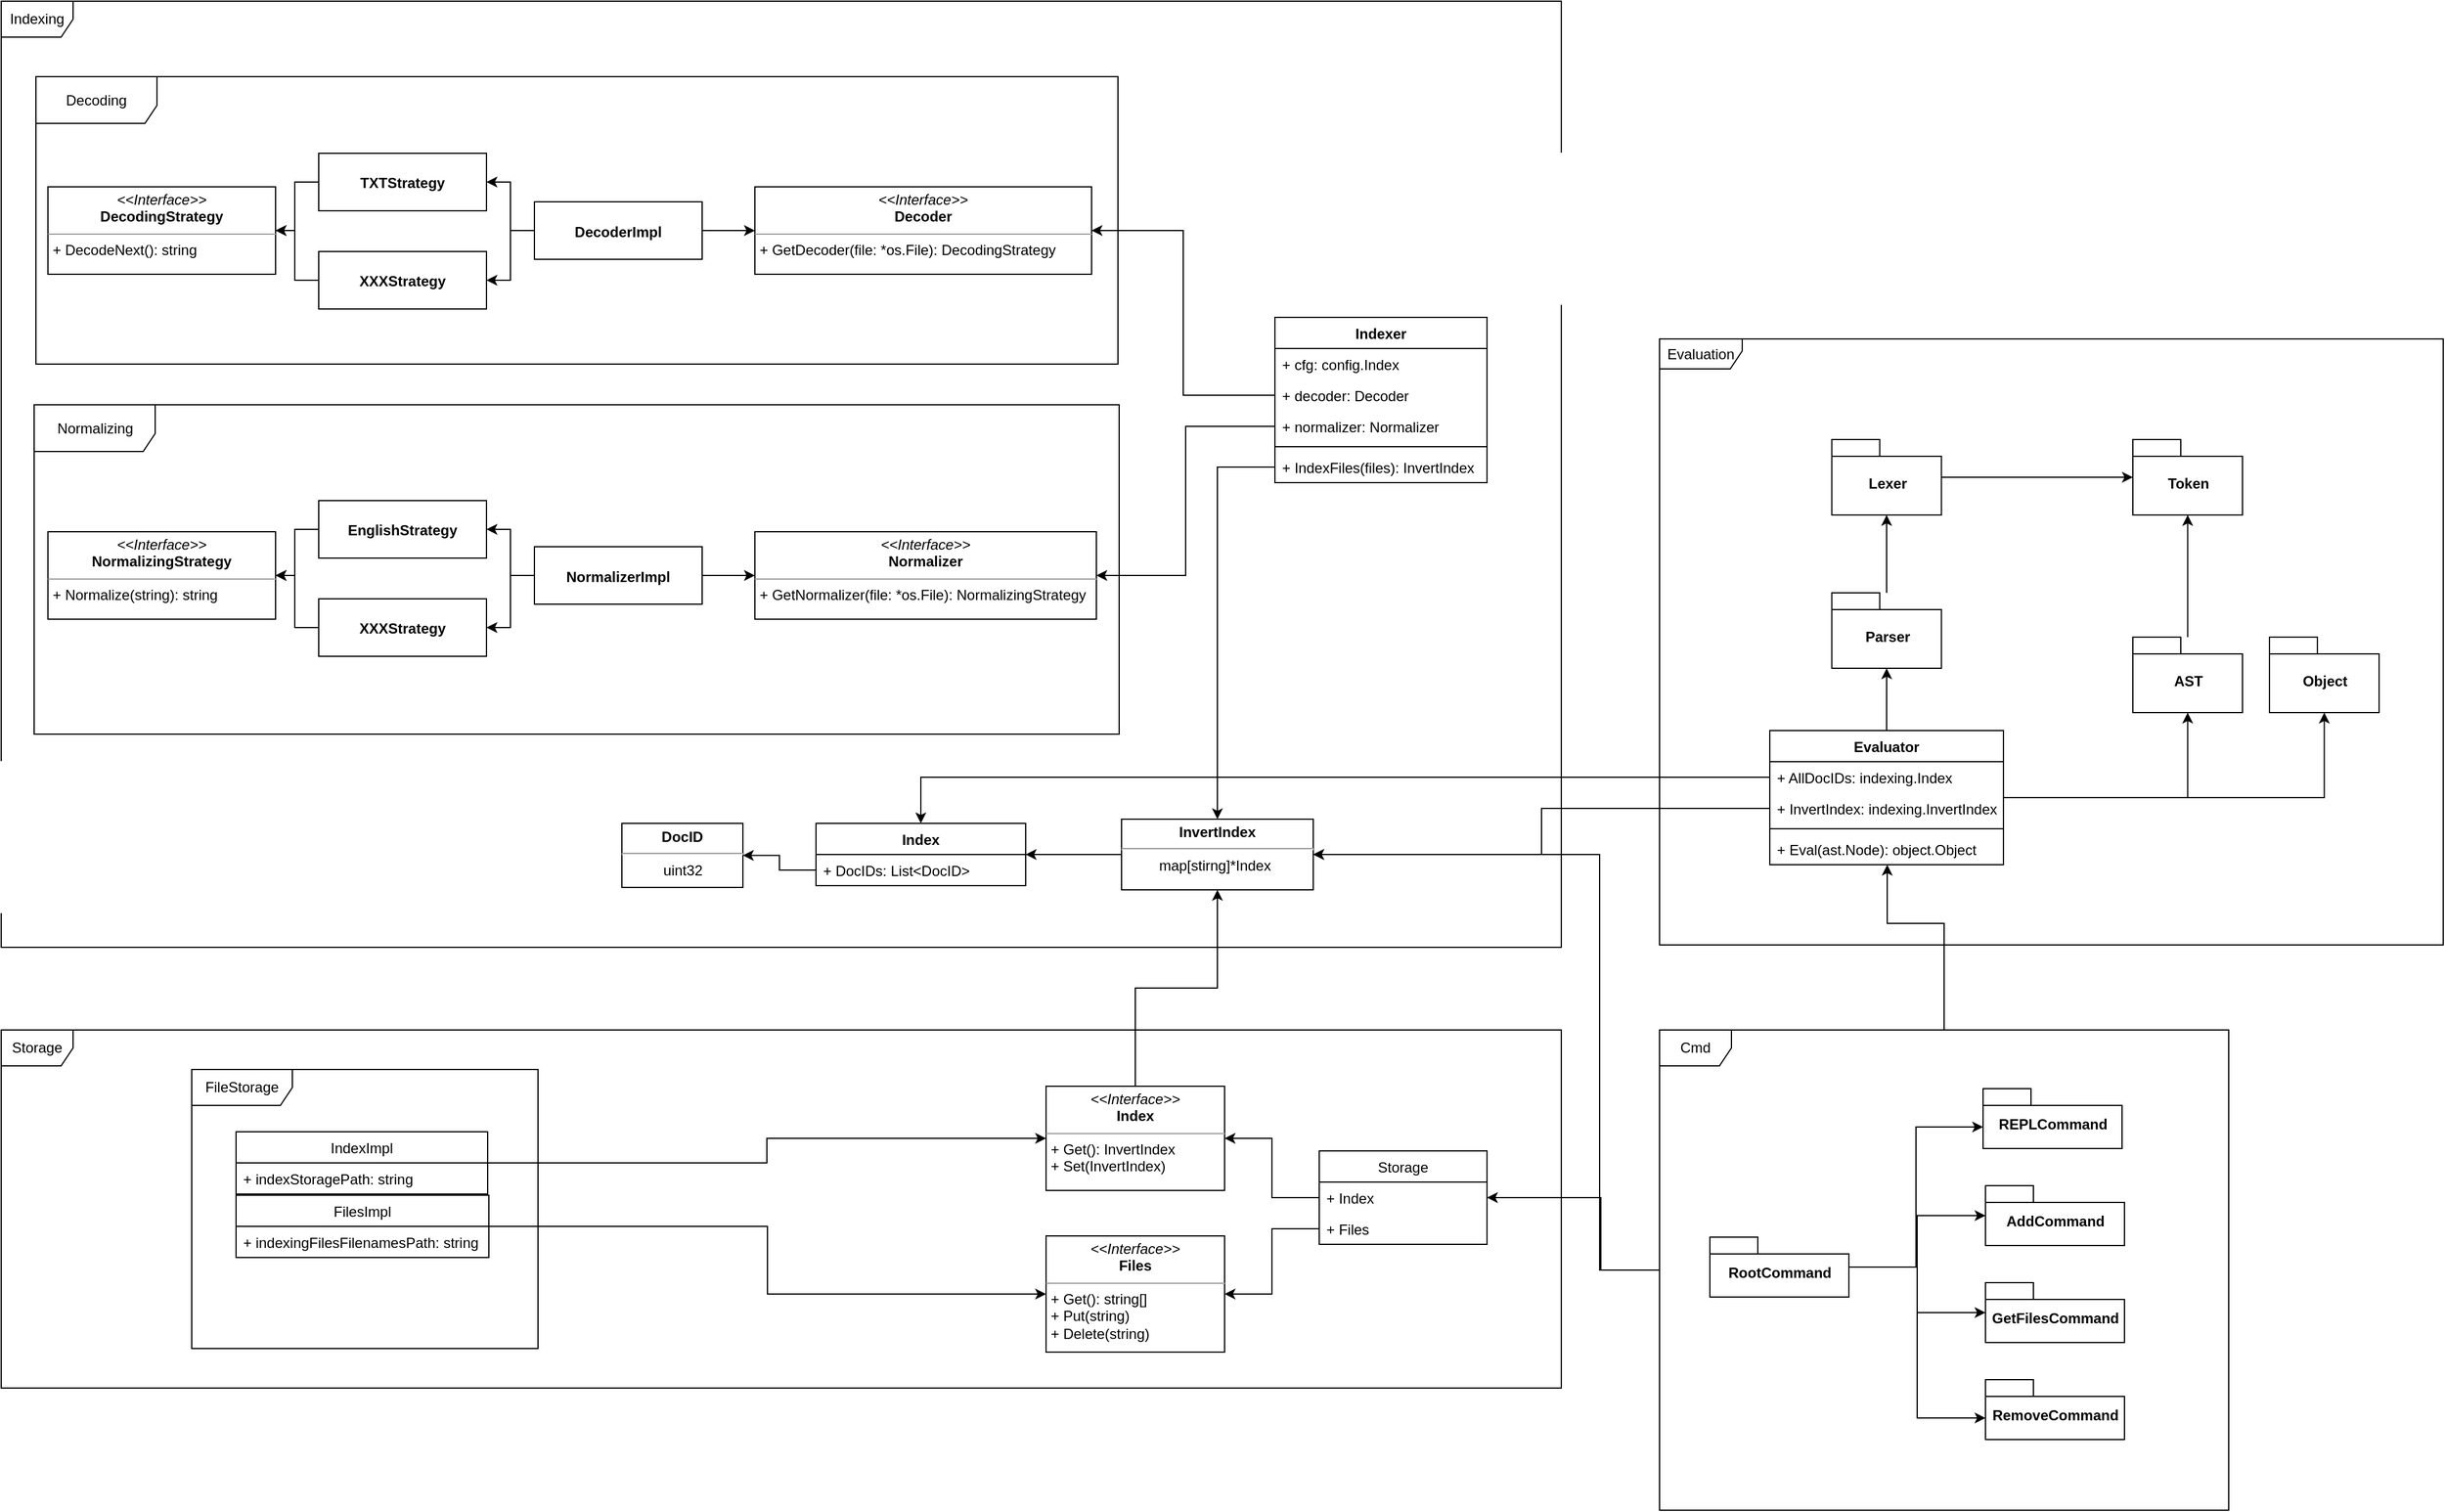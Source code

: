 <mxfile version="15.4.0" type="device"><diagram id="3SoSqD-9wm4slacAupX7" name="Page-1"><mxGraphModel dx="3983" dy="2591" grid="0" gridSize="10" guides="1" tooltips="1" connect="1" arrows="1" fold="1" page="0" pageScale="1" pageWidth="1200" pageHeight="1920" math="0" shadow="0"><root><mxCell id="0"/><mxCell id="1" parent="0"/><mxCell id="YxHlBHVEvXiG8m32wKhR-1" value="Indexing" style="shape=umlFrame;whiteSpace=wrap;html=1;" vertex="1" parent="1"><mxGeometry x="91" y="-49" width="1302" height="790" as="geometry"/></mxCell><mxCell id="YxHlBHVEvXiG8m32wKhR-3" value="Normalizing" style="shape=umlFrame;whiteSpace=wrap;html=1;width=101;height=39;" vertex="1" parent="1"><mxGeometry x="118.5" y="288" width="905.5" height="275" as="geometry"/></mxCell><mxCell id="YxHlBHVEvXiG8m32wKhR-4" value="Decoding" style="shape=umlFrame;whiteSpace=wrap;html=1;width=101;height=39;" vertex="1" parent="1"><mxGeometry x="120" y="14" width="903" height="240" as="geometry"/></mxCell><mxCell id="YxHlBHVEvXiG8m32wKhR-5" value="&lt;p style=&quot;margin: 0px ; margin-top: 4px ; text-align: center&quot;&gt;&lt;i&gt;&amp;lt;&amp;lt;Interface&amp;gt;&amp;gt;&lt;/i&gt;&lt;br&gt;&lt;b&gt;DecodingStrategy&lt;/b&gt;&lt;/p&gt;&lt;hr size=&quot;1&quot;&gt;&lt;p style=&quot;margin: 0px ; margin-left: 4px&quot;&gt;+ DecodeNext(): string&lt;/p&gt;" style="verticalAlign=top;align=left;overflow=fill;fontSize=12;fontFamily=Helvetica;html=1;" vertex="1" parent="1"><mxGeometry x="130" y="106" width="190" height="73" as="geometry"/></mxCell><mxCell id="YxHlBHVEvXiG8m32wKhR-7" style="edgeStyle=orthogonalEdgeStyle;rounded=0;orthogonalLoop=1;jettySize=auto;html=1;" edge="1" parent="1" source="YxHlBHVEvXiG8m32wKhR-6" target="YxHlBHVEvXiG8m32wKhR-5"><mxGeometry relative="1" as="geometry"/></mxCell><mxCell id="YxHlBHVEvXiG8m32wKhR-6" value="&lt;p style=&quot;margin: 0px ; margin-top: 4px ; text-align: center&quot;&gt;&lt;br&gt;&lt;b&gt;TXTStrategy&lt;/b&gt;&lt;/p&gt;" style="verticalAlign=top;align=left;overflow=fill;fontSize=12;fontFamily=Helvetica;html=1;" vertex="1" parent="1"><mxGeometry x="356" y="78" width="140" height="48" as="geometry"/></mxCell><mxCell id="YxHlBHVEvXiG8m32wKhR-10" style="edgeStyle=orthogonalEdgeStyle;rounded=0;orthogonalLoop=1;jettySize=auto;html=1;" edge="1" parent="1" source="YxHlBHVEvXiG8m32wKhR-8" target="YxHlBHVEvXiG8m32wKhR-5"><mxGeometry relative="1" as="geometry"/></mxCell><mxCell id="YxHlBHVEvXiG8m32wKhR-8" value="&lt;p style=&quot;margin: 0px ; margin-top: 4px ; text-align: center&quot;&gt;&lt;br&gt;&lt;b&gt;XXXStrategy&lt;/b&gt;&lt;/p&gt;" style="verticalAlign=top;align=left;overflow=fill;fontSize=12;fontFamily=Helvetica;html=1;" vertex="1" parent="1"><mxGeometry x="356" y="160" width="140" height="48" as="geometry"/></mxCell><mxCell id="YxHlBHVEvXiG8m32wKhR-21" style="edgeStyle=orthogonalEdgeStyle;rounded=0;orthogonalLoop=1;jettySize=auto;html=1;entryX=1;entryY=0.5;entryDx=0;entryDy=0;" edge="1" parent="1" source="YxHlBHVEvXiG8m32wKhR-18" target="YxHlBHVEvXiG8m32wKhR-6"><mxGeometry relative="1" as="geometry"/></mxCell><mxCell id="YxHlBHVEvXiG8m32wKhR-22" style="edgeStyle=orthogonalEdgeStyle;rounded=0;orthogonalLoop=1;jettySize=auto;html=1;entryX=1;entryY=0.5;entryDx=0;entryDy=0;" edge="1" parent="1" source="YxHlBHVEvXiG8m32wKhR-18" target="YxHlBHVEvXiG8m32wKhR-8"><mxGeometry relative="1" as="geometry"/></mxCell><mxCell id="YxHlBHVEvXiG8m32wKhR-23" style="edgeStyle=orthogonalEdgeStyle;rounded=0;orthogonalLoop=1;jettySize=auto;html=1;entryX=0;entryY=0.5;entryDx=0;entryDy=0;" edge="1" parent="1" source="YxHlBHVEvXiG8m32wKhR-18" target="YxHlBHVEvXiG8m32wKhR-20"><mxGeometry relative="1" as="geometry"/></mxCell><mxCell id="YxHlBHVEvXiG8m32wKhR-18" value="&lt;p style=&quot;margin: 0px ; margin-top: 4px ; text-align: center&quot;&gt;&lt;br&gt;&lt;b&gt;DecoderImpl&lt;/b&gt;&lt;/p&gt;" style="verticalAlign=top;align=left;overflow=fill;fontSize=12;fontFamily=Helvetica;html=1;" vertex="1" parent="1"><mxGeometry x="536" y="118.5" width="140" height="48" as="geometry"/></mxCell><mxCell id="YxHlBHVEvXiG8m32wKhR-20" value="&lt;p style=&quot;margin: 0px ; margin-top: 4px ; text-align: center&quot;&gt;&lt;i&gt;&amp;lt;&amp;lt;Interface&amp;gt;&amp;gt;&lt;/i&gt;&lt;br&gt;&lt;b&gt;Decoder&lt;/b&gt;&lt;/p&gt;&lt;hr size=&quot;1&quot;&gt;&lt;p style=&quot;margin: 0px ; margin-left: 4px&quot;&gt;+ GetDecoder(file: *os.File): DecodingStrategy&lt;/p&gt;" style="verticalAlign=top;align=left;overflow=fill;fontSize=12;fontFamily=Helvetica;html=1;" vertex="1" parent="1"><mxGeometry x="720" y="106" width="281" height="73" as="geometry"/></mxCell><mxCell id="YxHlBHVEvXiG8m32wKhR-24" value="&lt;p style=&quot;margin: 0px ; margin-top: 4px ; text-align: center&quot;&gt;&lt;i&gt;&amp;lt;&amp;lt;Interface&amp;gt;&amp;gt;&lt;/i&gt;&lt;br&gt;&lt;b&gt;NormalizingStrategy&lt;/b&gt;&lt;/p&gt;&lt;hr size=&quot;1&quot;&gt;&lt;p style=&quot;margin: 0px ; margin-left: 4px&quot;&gt;+ Normalize(string): string&lt;/p&gt;" style="verticalAlign=top;align=left;overflow=fill;fontSize=12;fontFamily=Helvetica;html=1;" vertex="1" parent="1"><mxGeometry x="130" y="394" width="190" height="73" as="geometry"/></mxCell><mxCell id="YxHlBHVEvXiG8m32wKhR-27" style="edgeStyle=orthogonalEdgeStyle;rounded=0;orthogonalLoop=1;jettySize=auto;html=1;" edge="1" parent="1" source="YxHlBHVEvXiG8m32wKhR-25" target="YxHlBHVEvXiG8m32wKhR-24"><mxGeometry relative="1" as="geometry"/></mxCell><mxCell id="YxHlBHVEvXiG8m32wKhR-25" value="&lt;p style=&quot;margin: 0px ; margin-top: 4px ; text-align: center&quot;&gt;&lt;br&gt;&lt;b&gt;EnglishStrategy&lt;/b&gt;&lt;/p&gt;" style="verticalAlign=top;align=left;overflow=fill;fontSize=12;fontFamily=Helvetica;html=1;" vertex="1" parent="1"><mxGeometry x="356" y="368" width="140" height="48" as="geometry"/></mxCell><mxCell id="YxHlBHVEvXiG8m32wKhR-28" style="edgeStyle=orthogonalEdgeStyle;rounded=0;orthogonalLoop=1;jettySize=auto;html=1;" edge="1" parent="1" source="YxHlBHVEvXiG8m32wKhR-26" target="YxHlBHVEvXiG8m32wKhR-24"><mxGeometry relative="1" as="geometry"/></mxCell><mxCell id="YxHlBHVEvXiG8m32wKhR-26" value="&lt;p style=&quot;margin: 0px ; margin-top: 4px ; text-align: center&quot;&gt;&lt;br&gt;&lt;b&gt;XXXStrategy&lt;/b&gt;&lt;/p&gt;" style="verticalAlign=top;align=left;overflow=fill;fontSize=12;fontFamily=Helvetica;html=1;" vertex="1" parent="1"><mxGeometry x="356" y="450" width="140" height="48" as="geometry"/></mxCell><mxCell id="YxHlBHVEvXiG8m32wKhR-30" style="edgeStyle=orthogonalEdgeStyle;rounded=0;orthogonalLoop=1;jettySize=auto;html=1;" edge="1" parent="1" source="YxHlBHVEvXiG8m32wKhR-29" target="YxHlBHVEvXiG8m32wKhR-25"><mxGeometry relative="1" as="geometry"/></mxCell><mxCell id="YxHlBHVEvXiG8m32wKhR-31" style="edgeStyle=orthogonalEdgeStyle;rounded=0;orthogonalLoop=1;jettySize=auto;html=1;" edge="1" parent="1" source="YxHlBHVEvXiG8m32wKhR-29" target="YxHlBHVEvXiG8m32wKhR-26"><mxGeometry relative="1" as="geometry"/></mxCell><mxCell id="YxHlBHVEvXiG8m32wKhR-33" style="edgeStyle=orthogonalEdgeStyle;rounded=0;orthogonalLoop=1;jettySize=auto;html=1;" edge="1" parent="1" source="YxHlBHVEvXiG8m32wKhR-29" target="YxHlBHVEvXiG8m32wKhR-32"><mxGeometry relative="1" as="geometry"/></mxCell><mxCell id="YxHlBHVEvXiG8m32wKhR-29" value="&lt;p style=&quot;margin: 0px ; margin-top: 4px ; text-align: center&quot;&gt;&lt;br&gt;&lt;b&gt;NormalizerImpl&lt;/b&gt;&lt;/p&gt;" style="verticalAlign=top;align=left;overflow=fill;fontSize=12;fontFamily=Helvetica;html=1;" vertex="1" parent="1"><mxGeometry x="536" y="406.5" width="140" height="48" as="geometry"/></mxCell><mxCell id="YxHlBHVEvXiG8m32wKhR-32" value="&lt;p style=&quot;margin: 0px ; margin-top: 4px ; text-align: center&quot;&gt;&lt;i&gt;&amp;lt;&amp;lt;Interface&amp;gt;&amp;gt;&lt;/i&gt;&lt;br&gt;&lt;b&gt;Normalizer&lt;/b&gt;&lt;/p&gt;&lt;hr size=&quot;1&quot;&gt;&lt;p style=&quot;margin: 0px ; margin-left: 4px&quot;&gt;+ GetNormalizer(file: *os.File): NormalizingStrategy&lt;/p&gt;" style="verticalAlign=top;align=left;overflow=fill;fontSize=12;fontFamily=Helvetica;html=1;" vertex="1" parent="1"><mxGeometry x="720" y="394" width="285" height="73" as="geometry"/></mxCell><mxCell id="YxHlBHVEvXiG8m32wKhR-34" value="Indexer" style="swimlane;fontStyle=1;align=center;verticalAlign=top;childLayout=stackLayout;horizontal=1;startSize=26;horizontalStack=0;resizeParent=1;resizeParentMax=0;resizeLast=0;collapsible=1;marginBottom=0;" vertex="1" parent="1"><mxGeometry x="1154" y="215" width="177" height="138" as="geometry"/></mxCell><mxCell id="YxHlBHVEvXiG8m32wKhR-39" value="+ cfg: config.Index" style="text;strokeColor=none;fillColor=none;align=left;verticalAlign=top;spacingLeft=4;spacingRight=4;overflow=hidden;rotatable=0;points=[[0,0.5],[1,0.5]];portConstraint=eastwest;" vertex="1" parent="YxHlBHVEvXiG8m32wKhR-34"><mxGeometry y="26" width="177" height="26" as="geometry"/></mxCell><mxCell id="YxHlBHVEvXiG8m32wKhR-35" value="+ decoder: Decoder" style="text;strokeColor=none;fillColor=none;align=left;verticalAlign=top;spacingLeft=4;spacingRight=4;overflow=hidden;rotatable=0;points=[[0,0.5],[1,0.5]];portConstraint=eastwest;" vertex="1" parent="YxHlBHVEvXiG8m32wKhR-34"><mxGeometry y="52" width="177" height="26" as="geometry"/></mxCell><mxCell id="YxHlBHVEvXiG8m32wKhR-38" value="+ normalizer: Normalizer" style="text;strokeColor=none;fillColor=none;align=left;verticalAlign=top;spacingLeft=4;spacingRight=4;overflow=hidden;rotatable=0;points=[[0,0.5],[1,0.5]];portConstraint=eastwest;" vertex="1" parent="YxHlBHVEvXiG8m32wKhR-34"><mxGeometry y="78" width="177" height="26" as="geometry"/></mxCell><mxCell id="YxHlBHVEvXiG8m32wKhR-36" value="" style="line;strokeWidth=1;fillColor=none;align=left;verticalAlign=middle;spacingTop=-1;spacingLeft=3;spacingRight=3;rotatable=0;labelPosition=right;points=[];portConstraint=eastwest;" vertex="1" parent="YxHlBHVEvXiG8m32wKhR-34"><mxGeometry y="104" width="177" height="8" as="geometry"/></mxCell><mxCell id="YxHlBHVEvXiG8m32wKhR-37" value="+ IndexFiles(files): InvertIndex" style="text;strokeColor=none;fillColor=none;align=left;verticalAlign=top;spacingLeft=4;spacingRight=4;overflow=hidden;rotatable=0;points=[[0,0.5],[1,0.5]];portConstraint=eastwest;" vertex="1" parent="YxHlBHVEvXiG8m32wKhR-34"><mxGeometry y="112" width="177" height="26" as="geometry"/></mxCell><mxCell id="YxHlBHVEvXiG8m32wKhR-40" style="edgeStyle=orthogonalEdgeStyle;rounded=0;orthogonalLoop=1;jettySize=auto;html=1;entryX=1;entryY=0.5;entryDx=0;entryDy=0;" edge="1" parent="1" source="YxHlBHVEvXiG8m32wKhR-35" target="YxHlBHVEvXiG8m32wKhR-20"><mxGeometry relative="1" as="geometry"/></mxCell><mxCell id="YxHlBHVEvXiG8m32wKhR-41" style="edgeStyle=orthogonalEdgeStyle;rounded=0;orthogonalLoop=1;jettySize=auto;html=1;entryX=1;entryY=0.5;entryDx=0;entryDy=0;" edge="1" parent="1" source="YxHlBHVEvXiG8m32wKhR-38" target="YxHlBHVEvXiG8m32wKhR-32"><mxGeometry relative="1" as="geometry"/></mxCell><mxCell id="YxHlBHVEvXiG8m32wKhR-45" value="" style="edgeStyle=orthogonalEdgeStyle;rounded=0;orthogonalLoop=1;jettySize=auto;html=1;" edge="1" parent="1" source="YxHlBHVEvXiG8m32wKhR-42" target="YxHlBHVEvXiG8m32wKhR-46"><mxGeometry relative="1" as="geometry"><mxPoint x="953" y="716.5" as="targetPoint"/></mxGeometry></mxCell><mxCell id="YxHlBHVEvXiG8m32wKhR-42" value="&lt;p style=&quot;margin: 4px 0px 0px ; text-align: center&quot;&gt;&lt;b&gt;InvertIndex&lt;/b&gt;&lt;/p&gt;&lt;hr&gt;&lt;p style=&quot;margin: 0px ; margin-left: 8px&quot;&gt;&amp;nbsp; &amp;nbsp; &amp;nbsp; &amp;nbsp;map[stirng]*Index&lt;/p&gt;" style="verticalAlign=top;align=left;overflow=fill;fontSize=12;fontFamily=Helvetica;html=1;" vertex="1" parent="1"><mxGeometry x="1026" y="634" width="160" height="59" as="geometry"/></mxCell><mxCell id="YxHlBHVEvXiG8m32wKhR-43" style="edgeStyle=orthogonalEdgeStyle;rounded=0;orthogonalLoop=1;jettySize=auto;html=1;" edge="1" parent="1" source="YxHlBHVEvXiG8m32wKhR-37" target="YxHlBHVEvXiG8m32wKhR-42"><mxGeometry relative="1" as="geometry"/></mxCell><mxCell id="YxHlBHVEvXiG8m32wKhR-46" value="Index" style="swimlane;fontStyle=1;childLayout=stackLayout;horizontal=1;startSize=26;fillColor=none;horizontalStack=0;resizeParent=1;resizeParentMax=0;resizeLast=0;collapsible=1;marginBottom=0;" vertex="1" parent="1"><mxGeometry x="771" y="637.5" width="175" height="52" as="geometry"/></mxCell><mxCell id="YxHlBHVEvXiG8m32wKhR-47" value="+ DocIDs: List&lt;DocID&gt;" style="text;strokeColor=none;fillColor=none;align=left;verticalAlign=top;spacingLeft=4;spacingRight=4;overflow=hidden;rotatable=0;points=[[0,0.5],[1,0.5]];portConstraint=eastwest;" vertex="1" parent="YxHlBHVEvXiG8m32wKhR-46"><mxGeometry y="26" width="175" height="26" as="geometry"/></mxCell><mxCell id="YxHlBHVEvXiG8m32wKhR-50" value="&lt;p style=&quot;margin: 4px 0px 0px ; text-align: center&quot;&gt;&lt;b&gt;DocID&lt;/b&gt;&lt;/p&gt;&lt;hr&gt;&lt;p style=&quot;margin: 0px ; margin-left: 8px&quot;&gt;&amp;nbsp; &amp;nbsp; &amp;nbsp; &amp;nbsp;&lt;span style=&quot;white-space: pre&quot;&gt;&#9;&lt;/span&gt;uint32&lt;/p&gt;" style="verticalAlign=top;align=left;overflow=fill;fontSize=12;fontFamily=Helvetica;html=1;" vertex="1" parent="1"><mxGeometry x="609" y="637.5" width="101" height="53.5" as="geometry"/></mxCell><mxCell id="YxHlBHVEvXiG8m32wKhR-52" style="edgeStyle=orthogonalEdgeStyle;rounded=0;orthogonalLoop=1;jettySize=auto;html=1;" edge="1" parent="1" source="YxHlBHVEvXiG8m32wKhR-47" target="YxHlBHVEvXiG8m32wKhR-50"><mxGeometry relative="1" as="geometry"/></mxCell><mxCell id="YxHlBHVEvXiG8m32wKhR-56" style="edgeStyle=orthogonalEdgeStyle;rounded=0;orthogonalLoop=1;jettySize=auto;html=1;" edge="1" parent="1" source="YxHlBHVEvXiG8m32wKhR-55" target="YxHlBHVEvXiG8m32wKhR-42"><mxGeometry relative="1" as="geometry"/></mxCell><mxCell id="YxHlBHVEvXiG8m32wKhR-72" style="edgeStyle=orthogonalEdgeStyle;rounded=0;orthogonalLoop=1;jettySize=auto;html=1;entryX=0;entryY=0.5;entryDx=0;entryDy=0;" edge="1" parent="1" source="YxHlBHVEvXiG8m32wKhR-69" target="YxHlBHVEvXiG8m32wKhR-57"><mxGeometry relative="1" as="geometry"/></mxCell><mxCell id="YxHlBHVEvXiG8m32wKhR-69" value="FilesImpl" style="swimlane;fontStyle=0;childLayout=stackLayout;horizontal=1;startSize=26;fillColor=none;horizontalStack=0;resizeParent=1;resizeParentMax=0;resizeLast=0;collapsible=1;marginBottom=0;" vertex="1" parent="1"><mxGeometry x="287" y="948" width="211" height="52" as="geometry"/></mxCell><mxCell id="YxHlBHVEvXiG8m32wKhR-70" value="+ indexingFilesFilenamesPath: string" style="text;strokeColor=none;fillColor=none;align=left;verticalAlign=top;spacingLeft=4;spacingRight=4;overflow=hidden;rotatable=0;points=[[0,0.5],[1,0.5]];portConstraint=eastwest;" vertex="1" parent="YxHlBHVEvXiG8m32wKhR-69"><mxGeometry y="26" width="211" height="26" as="geometry"/></mxCell><mxCell id="YxHlBHVEvXiG8m32wKhR-73" value="" style="group" vertex="1" connectable="0" parent="1"><mxGeometry x="91" y="810" width="1302" height="299" as="geometry"/></mxCell><mxCell id="YxHlBHVEvXiG8m32wKhR-53" value="Storage" style="shape=umlFrame;whiteSpace=wrap;html=1;" vertex="1" parent="YxHlBHVEvXiG8m32wKhR-73"><mxGeometry width="1302" height="299" as="geometry"/></mxCell><mxCell id="YxHlBHVEvXiG8m32wKhR-55" value="&lt;p style=&quot;margin: 0px ; margin-top: 4px ; text-align: center&quot;&gt;&lt;i&gt;&amp;lt;&amp;lt;Interface&amp;gt;&amp;gt;&lt;/i&gt;&lt;br&gt;&lt;b&gt;Index&lt;/b&gt;&lt;/p&gt;&lt;hr size=&quot;1&quot;&gt;&lt;p style=&quot;margin: 0px ; margin-left: 4px&quot;&gt;+ Get(): InvertIndex&lt;/p&gt;&lt;p style=&quot;margin: 0px ; margin-left: 4px&quot;&gt;+ Set(InvertIndex)&lt;/p&gt;" style="verticalAlign=top;align=left;overflow=fill;fontSize=12;fontFamily=Helvetica;html=1;" vertex="1" parent="YxHlBHVEvXiG8m32wKhR-73"><mxGeometry x="872" y="47" width="149" height="87" as="geometry"/></mxCell><mxCell id="YxHlBHVEvXiG8m32wKhR-57" value="&lt;p style=&quot;margin: 0px ; margin-top: 4px ; text-align: center&quot;&gt;&lt;i&gt;&amp;lt;&amp;lt;Interface&amp;gt;&amp;gt;&lt;/i&gt;&lt;br&gt;&lt;b&gt;Files&lt;/b&gt;&lt;/p&gt;&lt;hr size=&quot;1&quot;&gt;&lt;p style=&quot;margin: 0px ; margin-left: 4px&quot;&gt;+ Get(): string[]&lt;/p&gt;&lt;p style=&quot;margin: 0px ; margin-left: 4px&quot;&gt;+ Put(string)&lt;/p&gt;&lt;p style=&quot;margin: 0px ; margin-left: 4px&quot;&gt;+ Delete(string)&lt;/p&gt;" style="verticalAlign=top;align=left;overflow=fill;fontSize=12;fontFamily=Helvetica;html=1;" vertex="1" parent="YxHlBHVEvXiG8m32wKhR-73"><mxGeometry x="872" y="172" width="149" height="97" as="geometry"/></mxCell><mxCell id="YxHlBHVEvXiG8m32wKhR-58" value="Storage" style="swimlane;fontStyle=0;childLayout=stackLayout;horizontal=1;startSize=26;fillColor=none;horizontalStack=0;resizeParent=1;resizeParentMax=0;resizeLast=0;collapsible=1;marginBottom=0;" vertex="1" parent="YxHlBHVEvXiG8m32wKhR-73"><mxGeometry x="1100" y="101" width="140" height="78" as="geometry"/></mxCell><mxCell id="YxHlBHVEvXiG8m32wKhR-59" value="+ Index    " style="text;strokeColor=none;fillColor=none;align=left;verticalAlign=top;spacingLeft=4;spacingRight=4;overflow=hidden;rotatable=0;points=[[0,0.5],[1,0.5]];portConstraint=eastwest;" vertex="1" parent="YxHlBHVEvXiG8m32wKhR-58"><mxGeometry y="26" width="140" height="26" as="geometry"/></mxCell><mxCell id="YxHlBHVEvXiG8m32wKhR-60" value="+ Files" style="text;strokeColor=none;fillColor=none;align=left;verticalAlign=top;spacingLeft=4;spacingRight=4;overflow=hidden;rotatable=0;points=[[0,0.5],[1,0.5]];portConstraint=eastwest;" vertex="1" parent="YxHlBHVEvXiG8m32wKhR-58"><mxGeometry y="52" width="140" height="26" as="geometry"/></mxCell><mxCell id="YxHlBHVEvXiG8m32wKhR-64" value="FileStorage" style="shape=umlFrame;whiteSpace=wrap;html=1;width=84;height=30;" vertex="1" parent="YxHlBHVEvXiG8m32wKhR-73"><mxGeometry x="159" y="33" width="289" height="233" as="geometry"/></mxCell><mxCell id="YxHlBHVEvXiG8m32wKhR-65" value="IndexImpl" style="swimlane;fontStyle=0;childLayout=stackLayout;horizontal=1;startSize=26;fillColor=none;horizontalStack=0;resizeParent=1;resizeParentMax=0;resizeLast=0;collapsible=1;marginBottom=0;" vertex="1" parent="YxHlBHVEvXiG8m32wKhR-73"><mxGeometry x="196" y="85" width="210" height="52" as="geometry"/></mxCell><mxCell id="YxHlBHVEvXiG8m32wKhR-66" value="+ indexStoragePath: string" style="text;strokeColor=none;fillColor=none;align=left;verticalAlign=top;spacingLeft=4;spacingRight=4;overflow=hidden;rotatable=0;points=[[0,0.5],[1,0.5]];portConstraint=eastwest;" vertex="1" parent="YxHlBHVEvXiG8m32wKhR-65"><mxGeometry y="26" width="210" height="26" as="geometry"/></mxCell><mxCell id="YxHlBHVEvXiG8m32wKhR-62" style="edgeStyle=orthogonalEdgeStyle;rounded=0;orthogonalLoop=1;jettySize=auto;html=1;" edge="1" parent="YxHlBHVEvXiG8m32wKhR-73" source="YxHlBHVEvXiG8m32wKhR-59" target="YxHlBHVEvXiG8m32wKhR-55"><mxGeometry relative="1" as="geometry"/></mxCell><mxCell id="YxHlBHVEvXiG8m32wKhR-63" style="edgeStyle=orthogonalEdgeStyle;rounded=0;orthogonalLoop=1;jettySize=auto;html=1;" edge="1" parent="YxHlBHVEvXiG8m32wKhR-73" source="YxHlBHVEvXiG8m32wKhR-60" target="YxHlBHVEvXiG8m32wKhR-57"><mxGeometry relative="1" as="geometry"/></mxCell><mxCell id="YxHlBHVEvXiG8m32wKhR-71" style="edgeStyle=orthogonalEdgeStyle;rounded=0;orthogonalLoop=1;jettySize=auto;html=1;entryX=0;entryY=0.5;entryDx=0;entryDy=0;" edge="1" parent="YxHlBHVEvXiG8m32wKhR-73" source="YxHlBHVEvXiG8m32wKhR-65" target="YxHlBHVEvXiG8m32wKhR-55"><mxGeometry relative="1" as="geometry"/></mxCell><mxCell id="YxHlBHVEvXiG8m32wKhR-80" style="edgeStyle=orthogonalEdgeStyle;rounded=0;orthogonalLoop=1;jettySize=auto;html=1;entryX=1;entryY=0.5;entryDx=0;entryDy=0;" edge="1" parent="1" source="YxHlBHVEvXiG8m32wKhR-76" target="YxHlBHVEvXiG8m32wKhR-42"><mxGeometry relative="1" as="geometry"/></mxCell><mxCell id="YxHlBHVEvXiG8m32wKhR-82" style="edgeStyle=orthogonalEdgeStyle;rounded=0;orthogonalLoop=1;jettySize=auto;html=1;entryX=0.5;entryY=0;entryDx=0;entryDy=0;" edge="1" parent="1" source="YxHlBHVEvXiG8m32wKhR-79" target="YxHlBHVEvXiG8m32wKhR-46"><mxGeometry relative="1" as="geometry"/></mxCell><mxCell id="YxHlBHVEvXiG8m32wKhR-115" style="edgeStyle=orthogonalEdgeStyle;rounded=0;orthogonalLoop=1;jettySize=auto;html=1;" edge="1" parent="1" source="YxHlBHVEvXiG8m32wKhR-104" target="YxHlBHVEvXiG8m32wKhR-75"><mxGeometry relative="1" as="geometry"><Array as="points"><mxPoint x="1712" y="721"/><mxPoint x="1665" y="721"/></Array></mxGeometry></mxCell><mxCell id="YxHlBHVEvXiG8m32wKhR-116" style="edgeStyle=orthogonalEdgeStyle;rounded=0;orthogonalLoop=1;jettySize=auto;html=1;entryX=1;entryY=0.5;entryDx=0;entryDy=0;" edge="1" parent="1" source="YxHlBHVEvXiG8m32wKhR-104" target="YxHlBHVEvXiG8m32wKhR-59"><mxGeometry relative="1" as="geometry"><Array as="points"><mxPoint x="1426" y="1011"/><mxPoint x="1426" y="950"/></Array></mxGeometry></mxCell><mxCell id="YxHlBHVEvXiG8m32wKhR-117" style="edgeStyle=orthogonalEdgeStyle;rounded=0;orthogonalLoop=1;jettySize=auto;html=1;entryX=1;entryY=0.5;entryDx=0;entryDy=0;" edge="1" parent="1" source="YxHlBHVEvXiG8m32wKhR-104" target="YxHlBHVEvXiG8m32wKhR-42"><mxGeometry relative="1" as="geometry"><Array as="points"><mxPoint x="1425" y="1011"/><mxPoint x="1425" y="663"/></Array></mxGeometry></mxCell><mxCell id="YxHlBHVEvXiG8m32wKhR-104" value="Cmd" style="shape=umlFrame;whiteSpace=wrap;html=1;" vertex="1" parent="1"><mxGeometry x="1475" y="810" width="475" height="401" as="geometry"/></mxCell><mxCell id="YxHlBHVEvXiG8m32wKhR-105" value="" style="group" vertex="1" connectable="0" parent="1"><mxGeometry x="1475" y="233" width="654" height="506" as="geometry"/></mxCell><mxCell id="YxHlBHVEvXiG8m32wKhR-74" value="Evaluation" style="shape=umlFrame;whiteSpace=wrap;html=1;width=69;height=25;" vertex="1" parent="YxHlBHVEvXiG8m32wKhR-105"><mxGeometry width="654" height="506" as="geometry"/></mxCell><mxCell id="YxHlBHVEvXiG8m32wKhR-75" value="Evaluator" style="swimlane;fontStyle=1;align=center;verticalAlign=top;childLayout=stackLayout;horizontal=1;startSize=26;horizontalStack=0;resizeParent=1;resizeParentMax=0;resizeLast=0;collapsible=1;marginBottom=0;" vertex="1" parent="YxHlBHVEvXiG8m32wKhR-105"><mxGeometry x="92" y="327" width="195" height="112" as="geometry"/></mxCell><mxCell id="YxHlBHVEvXiG8m32wKhR-79" value="+ AllDocIDs: indexing.Index" style="text;strokeColor=none;fillColor=none;align=left;verticalAlign=top;spacingLeft=4;spacingRight=4;overflow=hidden;rotatable=0;points=[[0,0.5],[1,0.5]];portConstraint=eastwest;" vertex="1" parent="YxHlBHVEvXiG8m32wKhR-75"><mxGeometry y="26" width="195" height="26" as="geometry"/></mxCell><mxCell id="YxHlBHVEvXiG8m32wKhR-76" value="+ InvertIndex: indexing.InvertIndex" style="text;strokeColor=none;fillColor=none;align=left;verticalAlign=top;spacingLeft=4;spacingRight=4;overflow=hidden;rotatable=0;points=[[0,0.5],[1,0.5]];portConstraint=eastwest;" vertex="1" parent="YxHlBHVEvXiG8m32wKhR-75"><mxGeometry y="52" width="195" height="26" as="geometry"/></mxCell><mxCell id="YxHlBHVEvXiG8m32wKhR-77" value="" style="line;strokeWidth=1;fillColor=none;align=left;verticalAlign=middle;spacingTop=-1;spacingLeft=3;spacingRight=3;rotatable=0;labelPosition=right;points=[];portConstraint=eastwest;" vertex="1" parent="YxHlBHVEvXiG8m32wKhR-75"><mxGeometry y="78" width="195" height="8" as="geometry"/></mxCell><mxCell id="YxHlBHVEvXiG8m32wKhR-78" value="+ Eval(ast.Node): object.Object" style="text;strokeColor=none;fillColor=none;align=left;verticalAlign=top;spacingLeft=4;spacingRight=4;overflow=hidden;rotatable=0;points=[[0,0.5],[1,0.5]];portConstraint=eastwest;" vertex="1" parent="YxHlBHVEvXiG8m32wKhR-75"><mxGeometry y="86" width="195" height="26" as="geometry"/></mxCell><mxCell id="YxHlBHVEvXiG8m32wKhR-92" value="Parser" style="shape=folder;fontStyle=1;spacingTop=10;tabWidth=40;tabHeight=14;tabPosition=left;html=1;" vertex="1" parent="YxHlBHVEvXiG8m32wKhR-105"><mxGeometry x="143.75" y="212" width="91.5" height="63" as="geometry"/></mxCell><mxCell id="YxHlBHVEvXiG8m32wKhR-95" value="Lexer" style="shape=folder;fontStyle=1;spacingTop=10;tabWidth=40;tabHeight=14;tabPosition=left;html=1;" vertex="1" parent="YxHlBHVEvXiG8m32wKhR-105"><mxGeometry x="143.75" y="84" width="91.5" height="63" as="geometry"/></mxCell><mxCell id="YxHlBHVEvXiG8m32wKhR-97" value="AST" style="shape=folder;fontStyle=1;spacingTop=10;tabWidth=40;tabHeight=14;tabPosition=left;html=1;" vertex="1" parent="YxHlBHVEvXiG8m32wKhR-105"><mxGeometry x="395" y="249" width="91.5" height="63" as="geometry"/></mxCell><mxCell id="YxHlBHVEvXiG8m32wKhR-98" value="Object" style="shape=folder;fontStyle=1;spacingTop=10;tabWidth=40;tabHeight=14;tabPosition=left;html=1;" vertex="1" parent="YxHlBHVEvXiG8m32wKhR-105"><mxGeometry x="509" y="249" width="91.5" height="63" as="geometry"/></mxCell><mxCell id="YxHlBHVEvXiG8m32wKhR-101" value="Token" style="shape=folder;fontStyle=1;spacingTop=10;tabWidth=40;tabHeight=14;tabPosition=left;html=1;" vertex="1" parent="YxHlBHVEvXiG8m32wKhR-105"><mxGeometry x="395" y="84" width="91.5" height="63" as="geometry"/></mxCell><mxCell id="YxHlBHVEvXiG8m32wKhR-94" style="edgeStyle=orthogonalEdgeStyle;rounded=0;orthogonalLoop=1;jettySize=auto;html=1;" edge="1" parent="YxHlBHVEvXiG8m32wKhR-105" source="YxHlBHVEvXiG8m32wKhR-75" target="YxHlBHVEvXiG8m32wKhR-92"><mxGeometry relative="1" as="geometry"/></mxCell><mxCell id="YxHlBHVEvXiG8m32wKhR-96" style="edgeStyle=orthogonalEdgeStyle;rounded=0;orthogonalLoop=1;jettySize=auto;html=1;" edge="1" parent="YxHlBHVEvXiG8m32wKhR-105" source="YxHlBHVEvXiG8m32wKhR-92" target="YxHlBHVEvXiG8m32wKhR-95"><mxGeometry relative="1" as="geometry"/></mxCell><mxCell id="YxHlBHVEvXiG8m32wKhR-99" style="edgeStyle=orthogonalEdgeStyle;rounded=0;orthogonalLoop=1;jettySize=auto;html=1;" edge="1" parent="YxHlBHVEvXiG8m32wKhR-105" source="YxHlBHVEvXiG8m32wKhR-75" target="YxHlBHVEvXiG8m32wKhR-97"><mxGeometry relative="1" as="geometry"/></mxCell><mxCell id="YxHlBHVEvXiG8m32wKhR-100" style="edgeStyle=orthogonalEdgeStyle;rounded=0;orthogonalLoop=1;jettySize=auto;html=1;" edge="1" parent="YxHlBHVEvXiG8m32wKhR-105" source="YxHlBHVEvXiG8m32wKhR-75" target="YxHlBHVEvXiG8m32wKhR-98"><mxGeometry relative="1" as="geometry"/></mxCell><mxCell id="YxHlBHVEvXiG8m32wKhR-102" style="edgeStyle=orthogonalEdgeStyle;rounded=0;orthogonalLoop=1;jettySize=auto;html=1;" edge="1" parent="YxHlBHVEvXiG8m32wKhR-105" source="YxHlBHVEvXiG8m32wKhR-97" target="YxHlBHVEvXiG8m32wKhR-101"><mxGeometry relative="1" as="geometry"/></mxCell><mxCell id="YxHlBHVEvXiG8m32wKhR-103" style="edgeStyle=orthogonalEdgeStyle;rounded=0;orthogonalLoop=1;jettySize=auto;html=1;" edge="1" parent="YxHlBHVEvXiG8m32wKhR-105" source="YxHlBHVEvXiG8m32wKhR-95" target="YxHlBHVEvXiG8m32wKhR-101"><mxGeometry relative="1" as="geometry"/></mxCell><mxCell id="YxHlBHVEvXiG8m32wKhR-106" value="AddCommand" style="shape=folder;fontStyle=1;spacingTop=10;tabWidth=40;tabHeight=14;tabPosition=left;html=1;" vertex="1" parent="1"><mxGeometry x="1747" y="940" width="116" height="50" as="geometry"/></mxCell><mxCell id="YxHlBHVEvXiG8m32wKhR-107" value="RemoveCommand" style="shape=folder;fontStyle=1;spacingTop=10;tabWidth=40;tabHeight=14;tabPosition=left;html=1;" vertex="1" parent="1"><mxGeometry x="1747" y="1102" width="116" height="50" as="geometry"/></mxCell><mxCell id="YxHlBHVEvXiG8m32wKhR-108" value="GetFilesCommand" style="shape=folder;fontStyle=1;spacingTop=10;tabWidth=40;tabHeight=14;tabPosition=left;html=1;" vertex="1" parent="1"><mxGeometry x="1747" y="1021" width="116" height="50" as="geometry"/></mxCell><mxCell id="YxHlBHVEvXiG8m32wKhR-109" value="REPLCommand" style="shape=folder;fontStyle=1;spacingTop=10;tabWidth=40;tabHeight=14;tabPosition=left;html=1;" vertex="1" parent="1"><mxGeometry x="1745" y="859" width="116" height="50" as="geometry"/></mxCell><mxCell id="YxHlBHVEvXiG8m32wKhR-111" style="edgeStyle=orthogonalEdgeStyle;rounded=0;orthogonalLoop=1;jettySize=auto;html=1;entryX=0;entryY=0;entryDx=0;entryDy=32;entryPerimeter=0;" edge="1" parent="1" source="YxHlBHVEvXiG8m32wKhR-110" target="YxHlBHVEvXiG8m32wKhR-109"><mxGeometry relative="1" as="geometry"/></mxCell><mxCell id="YxHlBHVEvXiG8m32wKhR-112" style="edgeStyle=orthogonalEdgeStyle;rounded=0;orthogonalLoop=1;jettySize=auto;html=1;" edge="1" parent="1" source="YxHlBHVEvXiG8m32wKhR-110" target="YxHlBHVEvXiG8m32wKhR-106"><mxGeometry relative="1" as="geometry"/></mxCell><mxCell id="YxHlBHVEvXiG8m32wKhR-113" style="edgeStyle=orthogonalEdgeStyle;rounded=0;orthogonalLoop=1;jettySize=auto;html=1;" edge="1" parent="1" source="YxHlBHVEvXiG8m32wKhR-110" target="YxHlBHVEvXiG8m32wKhR-108"><mxGeometry relative="1" as="geometry"/></mxCell><mxCell id="YxHlBHVEvXiG8m32wKhR-114" style="edgeStyle=orthogonalEdgeStyle;rounded=0;orthogonalLoop=1;jettySize=auto;html=1;entryX=0;entryY=0;entryDx=0;entryDy=32;entryPerimeter=0;" edge="1" parent="1" source="YxHlBHVEvXiG8m32wKhR-110" target="YxHlBHVEvXiG8m32wKhR-107"><mxGeometry relative="1" as="geometry"/></mxCell><mxCell id="YxHlBHVEvXiG8m32wKhR-110" value="RootCommand" style="shape=folder;fontStyle=1;spacingTop=10;tabWidth=40;tabHeight=14;tabPosition=left;html=1;" vertex="1" parent="1"><mxGeometry x="1517" y="983" width="116" height="50" as="geometry"/></mxCell></root></mxGraphModel></diagram></mxfile>
